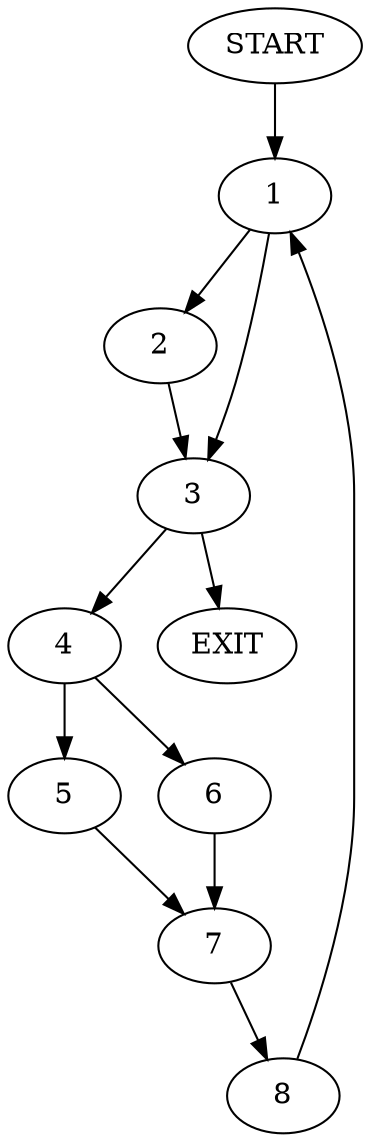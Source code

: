digraph { 
0 [label="START"];
1;
2;
3;
4;
5;
6;
7;
8;
9[label="EXIT"];
0 -> 1;
1 -> 2;
1 -> 3;
2 -> 3;
3 -> 4;
3 -> 9;
4 -> 5;
4 -> 6;
5 -> 7;
6 -> 7;
7 -> 8;
8 -> 1;
}